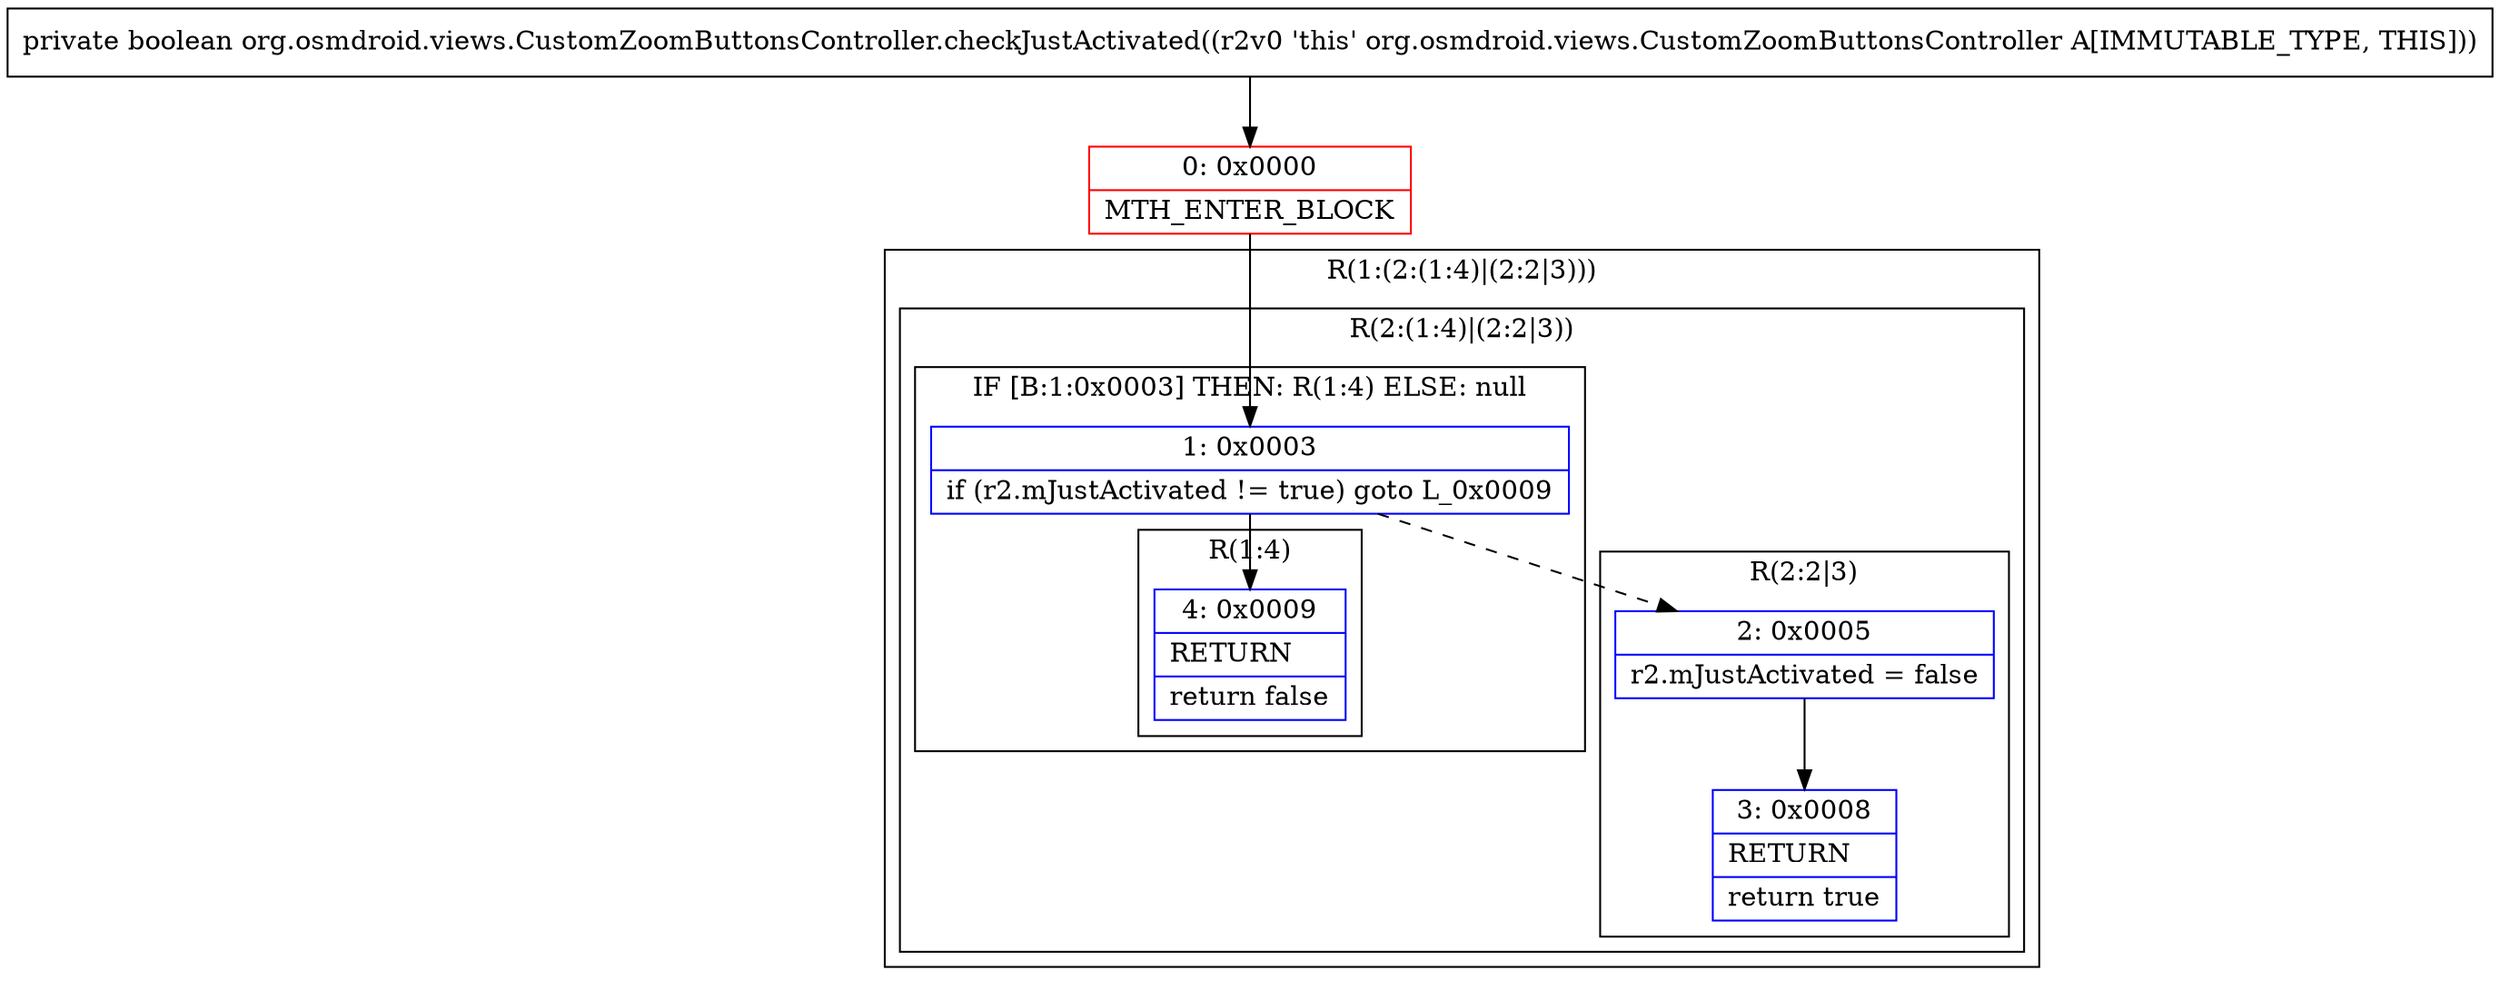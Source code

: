digraph "CFG fororg.osmdroid.views.CustomZoomButtonsController.checkJustActivated()Z" {
subgraph cluster_Region_739700800 {
label = "R(1:(2:(1:4)|(2:2|3)))";
node [shape=record,color=blue];
subgraph cluster_Region_123026202 {
label = "R(2:(1:4)|(2:2|3))";
node [shape=record,color=blue];
subgraph cluster_IfRegion_2030289796 {
label = "IF [B:1:0x0003] THEN: R(1:4) ELSE: null";
node [shape=record,color=blue];
Node_1 [shape=record,label="{1\:\ 0x0003|if (r2.mJustActivated != true) goto L_0x0009\l}"];
subgraph cluster_Region_1454300265 {
label = "R(1:4)";
node [shape=record,color=blue];
Node_4 [shape=record,label="{4\:\ 0x0009|RETURN\l|return false\l}"];
}
}
subgraph cluster_Region_1294049804 {
label = "R(2:2|3)";
node [shape=record,color=blue];
Node_2 [shape=record,label="{2\:\ 0x0005|r2.mJustActivated = false\l}"];
Node_3 [shape=record,label="{3\:\ 0x0008|RETURN\l|return true\l}"];
}
}
}
Node_0 [shape=record,color=red,label="{0\:\ 0x0000|MTH_ENTER_BLOCK\l}"];
MethodNode[shape=record,label="{private boolean org.osmdroid.views.CustomZoomButtonsController.checkJustActivated((r2v0 'this' org.osmdroid.views.CustomZoomButtonsController A[IMMUTABLE_TYPE, THIS])) }"];
MethodNode -> Node_0;
Node_1 -> Node_2[style=dashed];
Node_1 -> Node_4;
Node_2 -> Node_3;
Node_0 -> Node_1;
}

